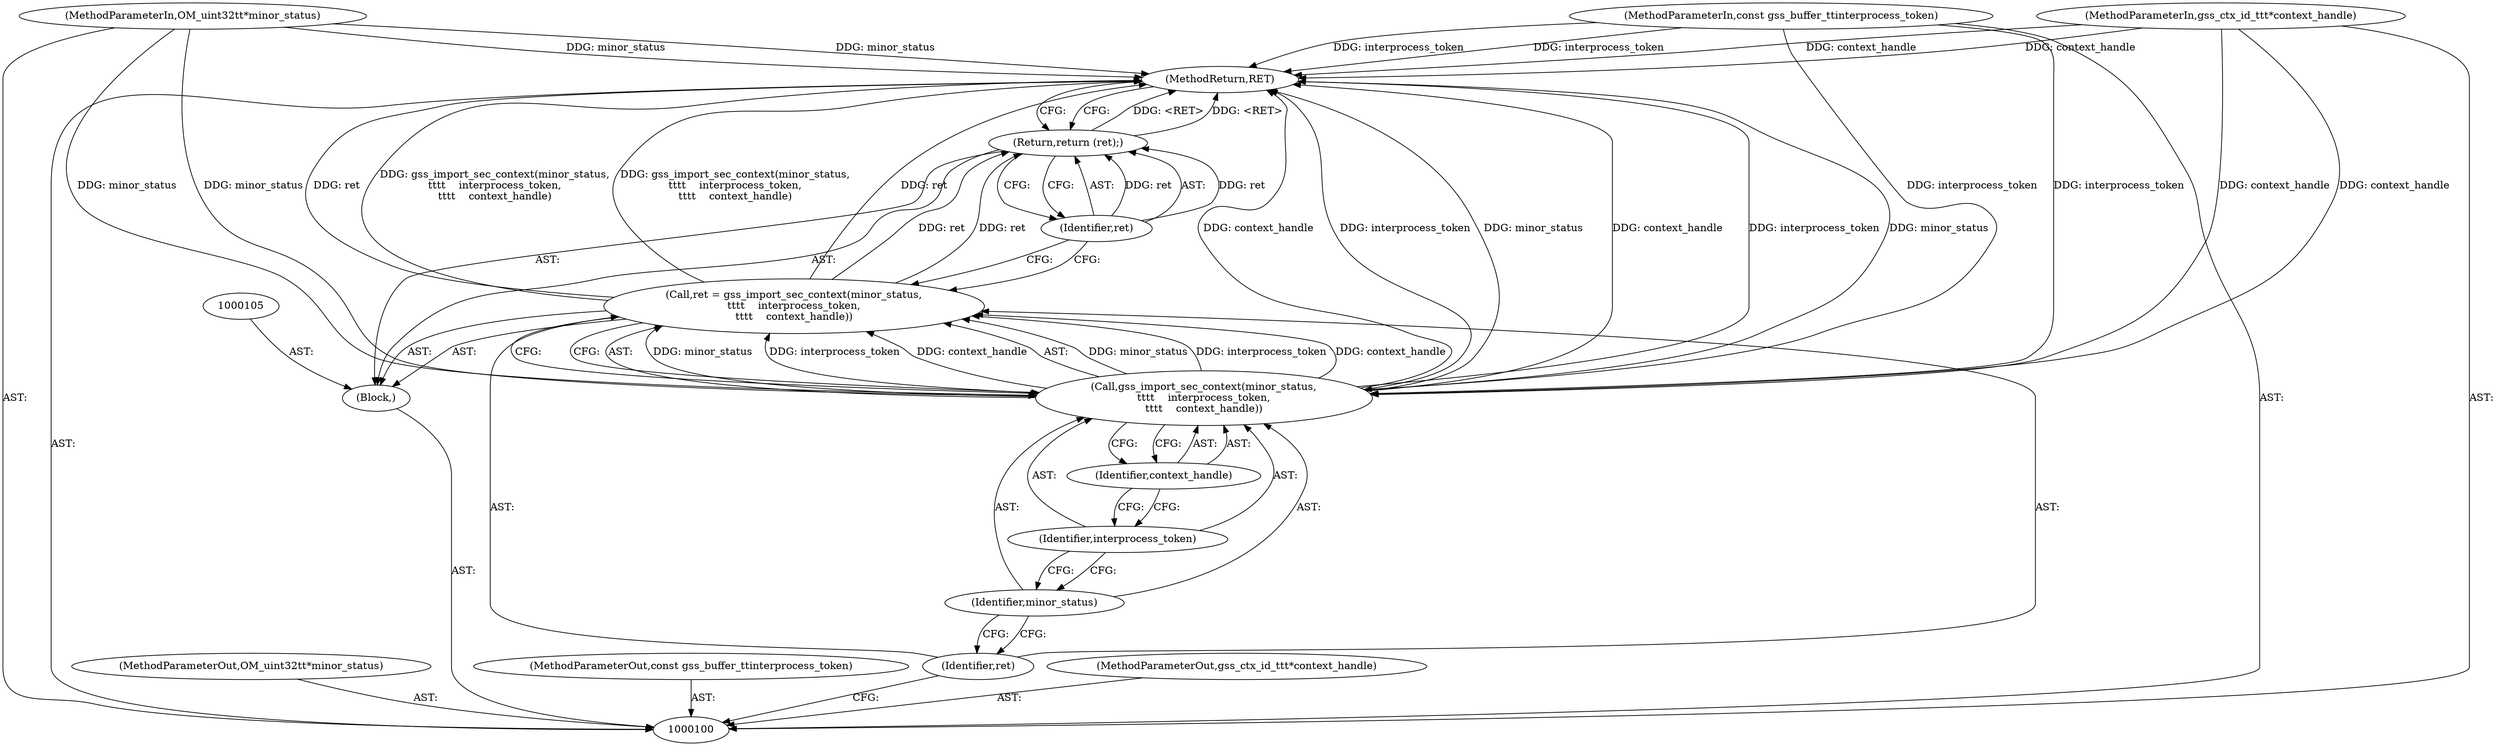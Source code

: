 digraph "1_krb5_b51b33f2bc5d1497ddf5bd107f791c101695000d_11" {
"1000114" [label="(MethodReturn,RET)"];
"1000112" [label="(Return,return (ret);)"];
"1000113" [label="(Identifier,ret)"];
"1000101" [label="(MethodParameterIn,OM_uint32\t\t*minor_status)"];
"1000133" [label="(MethodParameterOut,OM_uint32\t\t*minor_status)"];
"1000102" [label="(MethodParameterIn,const gss_buffer_t\tinterprocess_token)"];
"1000134" [label="(MethodParameterOut,const gss_buffer_t\tinterprocess_token)"];
"1000103" [label="(MethodParameterIn,gss_ctx_id_t\t\t*context_handle)"];
"1000135" [label="(MethodParameterOut,gss_ctx_id_t\t\t*context_handle)"];
"1000104" [label="(Block,)"];
"1000106" [label="(Call,ret = gss_import_sec_context(minor_status,\n\t\t\t\t    interprocess_token,\n\t\t\t\t    context_handle))"];
"1000107" [label="(Identifier,ret)"];
"1000109" [label="(Identifier,minor_status)"];
"1000108" [label="(Call,gss_import_sec_context(minor_status,\n\t\t\t\t    interprocess_token,\n\t\t\t\t    context_handle))"];
"1000110" [label="(Identifier,interprocess_token)"];
"1000111" [label="(Identifier,context_handle)"];
"1000114" -> "1000100"  [label="AST: "];
"1000114" -> "1000112"  [label="CFG: "];
"1000112" -> "1000114"  [label="DDG: <RET>"];
"1000106" -> "1000114"  [label="DDG: gss_import_sec_context(minor_status,\n\t\t\t\t    interprocess_token,\n\t\t\t\t    context_handle)"];
"1000106" -> "1000114"  [label="DDG: ret"];
"1000103" -> "1000114"  [label="DDG: context_handle"];
"1000102" -> "1000114"  [label="DDG: interprocess_token"];
"1000108" -> "1000114"  [label="DDG: context_handle"];
"1000108" -> "1000114"  [label="DDG: interprocess_token"];
"1000108" -> "1000114"  [label="DDG: minor_status"];
"1000101" -> "1000114"  [label="DDG: minor_status"];
"1000112" -> "1000104"  [label="AST: "];
"1000112" -> "1000113"  [label="CFG: "];
"1000113" -> "1000112"  [label="AST: "];
"1000114" -> "1000112"  [label="CFG: "];
"1000112" -> "1000114"  [label="DDG: <RET>"];
"1000113" -> "1000112"  [label="DDG: ret"];
"1000106" -> "1000112"  [label="DDG: ret"];
"1000113" -> "1000112"  [label="AST: "];
"1000113" -> "1000106"  [label="CFG: "];
"1000112" -> "1000113"  [label="CFG: "];
"1000113" -> "1000112"  [label="DDG: ret"];
"1000101" -> "1000100"  [label="AST: "];
"1000101" -> "1000114"  [label="DDG: minor_status"];
"1000101" -> "1000108"  [label="DDG: minor_status"];
"1000133" -> "1000100"  [label="AST: "];
"1000102" -> "1000100"  [label="AST: "];
"1000102" -> "1000114"  [label="DDG: interprocess_token"];
"1000102" -> "1000108"  [label="DDG: interprocess_token"];
"1000134" -> "1000100"  [label="AST: "];
"1000103" -> "1000100"  [label="AST: "];
"1000103" -> "1000114"  [label="DDG: context_handle"];
"1000103" -> "1000108"  [label="DDG: context_handle"];
"1000135" -> "1000100"  [label="AST: "];
"1000104" -> "1000100"  [label="AST: "];
"1000105" -> "1000104"  [label="AST: "];
"1000106" -> "1000104"  [label="AST: "];
"1000112" -> "1000104"  [label="AST: "];
"1000106" -> "1000104"  [label="AST: "];
"1000106" -> "1000108"  [label="CFG: "];
"1000107" -> "1000106"  [label="AST: "];
"1000108" -> "1000106"  [label="AST: "];
"1000113" -> "1000106"  [label="CFG: "];
"1000106" -> "1000114"  [label="DDG: gss_import_sec_context(minor_status,\n\t\t\t\t    interprocess_token,\n\t\t\t\t    context_handle)"];
"1000106" -> "1000114"  [label="DDG: ret"];
"1000108" -> "1000106"  [label="DDG: minor_status"];
"1000108" -> "1000106"  [label="DDG: interprocess_token"];
"1000108" -> "1000106"  [label="DDG: context_handle"];
"1000106" -> "1000112"  [label="DDG: ret"];
"1000107" -> "1000106"  [label="AST: "];
"1000107" -> "1000100"  [label="CFG: "];
"1000109" -> "1000107"  [label="CFG: "];
"1000109" -> "1000108"  [label="AST: "];
"1000109" -> "1000107"  [label="CFG: "];
"1000110" -> "1000109"  [label="CFG: "];
"1000108" -> "1000106"  [label="AST: "];
"1000108" -> "1000111"  [label="CFG: "];
"1000109" -> "1000108"  [label="AST: "];
"1000110" -> "1000108"  [label="AST: "];
"1000111" -> "1000108"  [label="AST: "];
"1000106" -> "1000108"  [label="CFG: "];
"1000108" -> "1000114"  [label="DDG: context_handle"];
"1000108" -> "1000114"  [label="DDG: interprocess_token"];
"1000108" -> "1000114"  [label="DDG: minor_status"];
"1000108" -> "1000106"  [label="DDG: minor_status"];
"1000108" -> "1000106"  [label="DDG: interprocess_token"];
"1000108" -> "1000106"  [label="DDG: context_handle"];
"1000101" -> "1000108"  [label="DDG: minor_status"];
"1000102" -> "1000108"  [label="DDG: interprocess_token"];
"1000103" -> "1000108"  [label="DDG: context_handle"];
"1000110" -> "1000108"  [label="AST: "];
"1000110" -> "1000109"  [label="CFG: "];
"1000111" -> "1000110"  [label="CFG: "];
"1000111" -> "1000108"  [label="AST: "];
"1000111" -> "1000110"  [label="CFG: "];
"1000108" -> "1000111"  [label="CFG: "];
}
